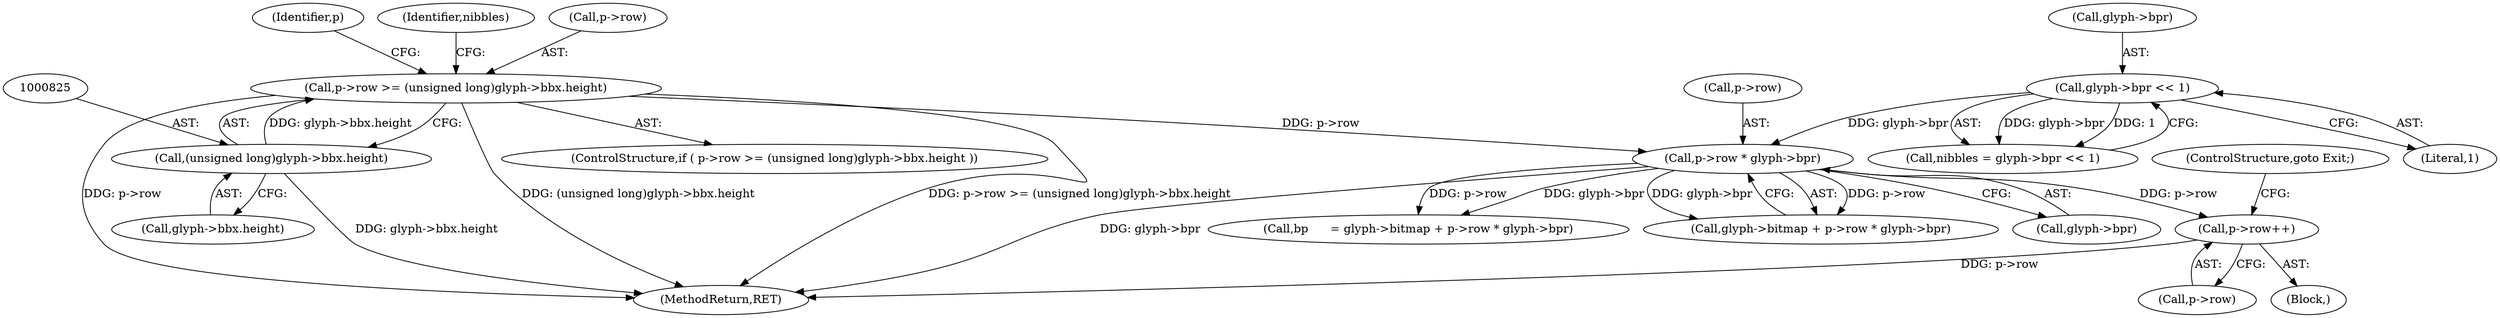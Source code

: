 digraph "0_savannah_07bdb6e289c7954e2a533039dc93c1c136099d2d@pointer" {
"1000997" [label="(Call,p->row++)"];
"1000864" [label="(Call,p->row * glyph->bpr)"];
"1000820" [label="(Call,p->row >= (unsigned long)glyph->bbx.height)"];
"1000824" [label="(Call,(unsigned long)glyph->bbx.height)"];
"1000853" [label="(Call,glyph->bpr << 1)"];
"1000853" [label="(Call,glyph->bpr << 1)"];
"1000836" [label="(Identifier,p)"];
"1000854" [label="(Call,glyph->bpr)"];
"1000860" [label="(Call,glyph->bitmap + p->row * glyph->bpr)"];
"1000851" [label="(Call,nibbles = glyph->bpr << 1)"];
"1000819" [label="(ControlStructure,if ( p->row >= (unsigned long)glyph->bbx.height ))"];
"1000818" [label="(Block,)"];
"1000868" [label="(Call,glyph->bpr)"];
"1000826" [label="(Call,glyph->bbx.height)"];
"1000820" [label="(Call,p->row >= (unsigned long)glyph->bbx.height)"];
"1000852" [label="(Identifier,nibbles)"];
"1000821" [label="(Call,p->row)"];
"1000865" [label="(Call,p->row)"];
"1001001" [label="(ControlStructure,goto Exit;)"];
"1000997" [label="(Call,p->row++)"];
"1000857" [label="(Literal,1)"];
"1000864" [label="(Call,p->row * glyph->bpr)"];
"1000998" [label="(Call,p->row)"];
"1001568" [label="(MethodReturn,RET)"];
"1000858" [label="(Call,bp      = glyph->bitmap + p->row * glyph->bpr)"];
"1000824" [label="(Call,(unsigned long)glyph->bbx.height)"];
"1000997" -> "1000818"  [label="AST: "];
"1000997" -> "1000998"  [label="CFG: "];
"1000998" -> "1000997"  [label="AST: "];
"1001001" -> "1000997"  [label="CFG: "];
"1000997" -> "1001568"  [label="DDG: p->row"];
"1000864" -> "1000997"  [label="DDG: p->row"];
"1000864" -> "1000860"  [label="AST: "];
"1000864" -> "1000868"  [label="CFG: "];
"1000865" -> "1000864"  [label="AST: "];
"1000868" -> "1000864"  [label="AST: "];
"1000860" -> "1000864"  [label="CFG: "];
"1000864" -> "1001568"  [label="DDG: glyph->bpr"];
"1000864" -> "1000858"  [label="DDG: p->row"];
"1000864" -> "1000858"  [label="DDG: glyph->bpr"];
"1000864" -> "1000860"  [label="DDG: p->row"];
"1000864" -> "1000860"  [label="DDG: glyph->bpr"];
"1000820" -> "1000864"  [label="DDG: p->row"];
"1000853" -> "1000864"  [label="DDG: glyph->bpr"];
"1000820" -> "1000819"  [label="AST: "];
"1000820" -> "1000824"  [label="CFG: "];
"1000821" -> "1000820"  [label="AST: "];
"1000824" -> "1000820"  [label="AST: "];
"1000836" -> "1000820"  [label="CFG: "];
"1000852" -> "1000820"  [label="CFG: "];
"1000820" -> "1001568"  [label="DDG: (unsigned long)glyph->bbx.height"];
"1000820" -> "1001568"  [label="DDG: p->row >= (unsigned long)glyph->bbx.height"];
"1000820" -> "1001568"  [label="DDG: p->row"];
"1000824" -> "1000820"  [label="DDG: glyph->bbx.height"];
"1000824" -> "1000826"  [label="CFG: "];
"1000825" -> "1000824"  [label="AST: "];
"1000826" -> "1000824"  [label="AST: "];
"1000824" -> "1001568"  [label="DDG: glyph->bbx.height"];
"1000853" -> "1000851"  [label="AST: "];
"1000853" -> "1000857"  [label="CFG: "];
"1000854" -> "1000853"  [label="AST: "];
"1000857" -> "1000853"  [label="AST: "];
"1000851" -> "1000853"  [label="CFG: "];
"1000853" -> "1000851"  [label="DDG: glyph->bpr"];
"1000853" -> "1000851"  [label="DDG: 1"];
}
